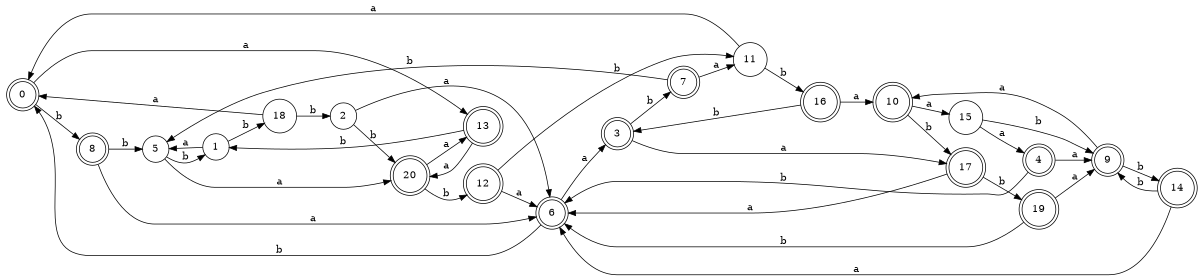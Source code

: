 digraph n17_4 {
__start0 [label="" shape="none"];

rankdir=LR;
size="8,5";

s0 [style="rounded,filled", color="black", fillcolor="white" shape="doublecircle", label="0"];
s1 [style="filled", color="black", fillcolor="white" shape="circle", label="1"];
s2 [style="filled", color="black", fillcolor="white" shape="circle", label="2"];
s3 [style="rounded,filled", color="black", fillcolor="white" shape="doublecircle", label="3"];
s4 [style="rounded,filled", color="black", fillcolor="white" shape="doublecircle", label="4"];
s5 [style="filled", color="black", fillcolor="white" shape="circle", label="5"];
s6 [style="rounded,filled", color="black", fillcolor="white" shape="doublecircle", label="6"];
s7 [style="rounded,filled", color="black", fillcolor="white" shape="doublecircle", label="7"];
s8 [style="rounded,filled", color="black", fillcolor="white" shape="doublecircle", label="8"];
s9 [style="rounded,filled", color="black", fillcolor="white" shape="doublecircle", label="9"];
s10 [style="rounded,filled", color="black", fillcolor="white" shape="doublecircle", label="10"];
s11 [style="filled", color="black", fillcolor="white" shape="circle", label="11"];
s12 [style="rounded,filled", color="black", fillcolor="white" shape="doublecircle", label="12"];
s13 [style="rounded,filled", color="black", fillcolor="white" shape="doublecircle", label="13"];
s14 [style="rounded,filled", color="black", fillcolor="white" shape="doublecircle", label="14"];
s15 [style="filled", color="black", fillcolor="white" shape="circle", label="15"];
s16 [style="rounded,filled", color="black", fillcolor="white" shape="doublecircle", label="16"];
s17 [style="rounded,filled", color="black", fillcolor="white" shape="doublecircle", label="17"];
s18 [style="filled", color="black", fillcolor="white" shape="circle", label="18"];
s19 [style="rounded,filled", color="black", fillcolor="white" shape="doublecircle", label="19"];
s20 [style="rounded,filled", color="black", fillcolor="white" shape="doublecircle", label="20"];
s0 -> s13 [label="a"];
s0 -> s8 [label="b"];
s1 -> s5 [label="a"];
s1 -> s18 [label="b"];
s2 -> s6 [label="a"];
s2 -> s20 [label="b"];
s3 -> s17 [label="a"];
s3 -> s7 [label="b"];
s4 -> s9 [label="a"];
s4 -> s6 [label="b"];
s5 -> s20 [label="a"];
s5 -> s1 [label="b"];
s6 -> s3 [label="a"];
s6 -> s0 [label="b"];
s7 -> s11 [label="a"];
s7 -> s5 [label="b"];
s8 -> s6 [label="a"];
s8 -> s5 [label="b"];
s9 -> s10 [label="a"];
s9 -> s14 [label="b"];
s10 -> s15 [label="a"];
s10 -> s17 [label="b"];
s11 -> s0 [label="a"];
s11 -> s16 [label="b"];
s12 -> s6 [label="a"];
s12 -> s11 [label="b"];
s13 -> s20 [label="a"];
s13 -> s1 [label="b"];
s14 -> s6 [label="a"];
s14 -> s9 [label="b"];
s15 -> s4 [label="a"];
s15 -> s9 [label="b"];
s16 -> s10 [label="a"];
s16 -> s3 [label="b"];
s17 -> s6 [label="a"];
s17 -> s19 [label="b"];
s18 -> s0 [label="a"];
s18 -> s2 [label="b"];
s19 -> s9 [label="a"];
s19 -> s6 [label="b"];
s20 -> s13 [label="a"];
s20 -> s12 [label="b"];

}